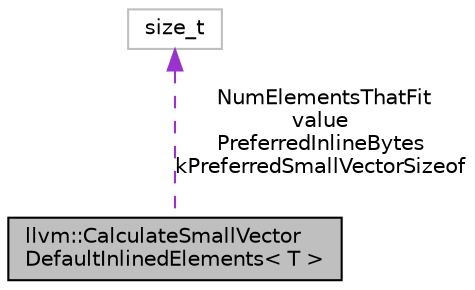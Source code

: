 digraph "llvm::CalculateSmallVectorDefaultInlinedElements&lt; T &gt;"
{
 // LATEX_PDF_SIZE
  bgcolor="transparent";
  edge [fontname="Helvetica",fontsize="10",labelfontname="Helvetica",labelfontsize="10"];
  node [fontname="Helvetica",fontsize="10",shape=record];
  Node1 [label="llvm::CalculateSmallVector\lDefaultInlinedElements\< T \>",height=0.2,width=0.4,color="black", fillcolor="grey75", style="filled", fontcolor="black",tooltip="Helper class for calculating the default number of inline elements for SmallVector<T>."];
  Node2 -> Node1 [dir="back",color="darkorchid3",fontsize="10",style="dashed",label=" NumElementsThatFit\nvalue\nPreferredInlineBytes\nkPreferredSmallVectorSizeof" ,fontname="Helvetica"];
  Node2 [label="size_t",height=0.2,width=0.4,color="grey75",tooltip=" "];
}
